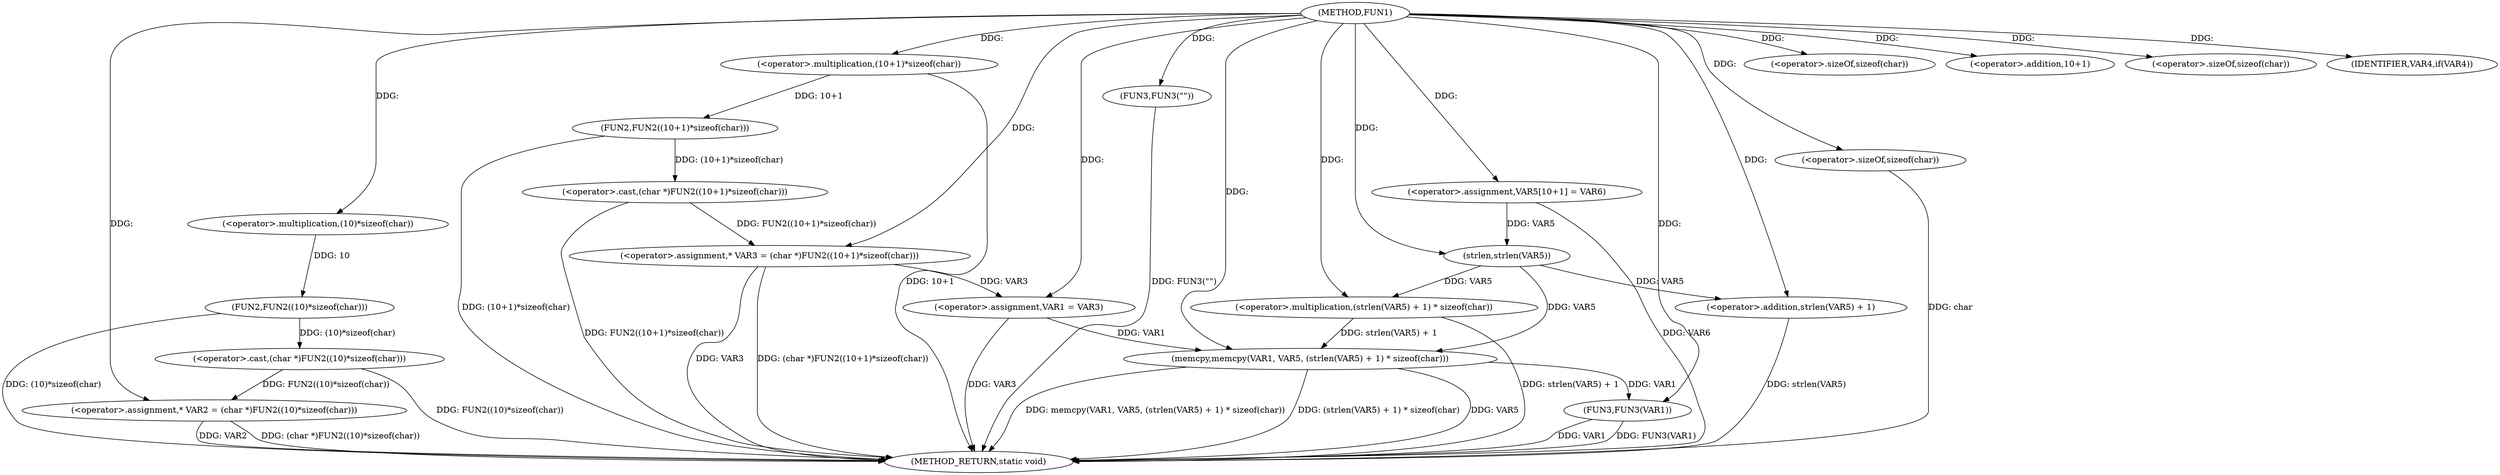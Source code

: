 digraph FUN1 {  
"1000100" [label = "(METHOD,FUN1)" ]
"1000152" [label = "(METHOD_RETURN,static void)" ]
"1000104" [label = "(<operator>.assignment,* VAR2 = (char *)FUN2((10)*sizeof(char)))" ]
"1000106" [label = "(<operator>.cast,(char *)FUN2((10)*sizeof(char)))" ]
"1000108" [label = "(FUN2,FUN2((10)*sizeof(char)))" ]
"1000109" [label = "(<operator>.multiplication,(10)*sizeof(char))" ]
"1000111" [label = "(<operator>.sizeOf,sizeof(char))" ]
"1000114" [label = "(<operator>.assignment,* VAR3 = (char *)FUN2((10+1)*sizeof(char)))" ]
"1000116" [label = "(<operator>.cast,(char *)FUN2((10+1)*sizeof(char)))" ]
"1000118" [label = "(FUN2,FUN2((10+1)*sizeof(char)))" ]
"1000119" [label = "(<operator>.multiplication,(10+1)*sizeof(char))" ]
"1000120" [label = "(<operator>.addition,10+1)" ]
"1000123" [label = "(<operator>.sizeOf,sizeof(char))" ]
"1000126" [label = "(IDENTIFIER,VAR4,if(VAR4))" ]
"1000128" [label = "(FUN3,FUN3(\"\"))" ]
"1000132" [label = "(<operator>.assignment,VAR1 = VAR3)" ]
"1000137" [label = "(<operator>.assignment,VAR5[10+1] = VAR6)" ]
"1000140" [label = "(memcpy,memcpy(VAR1, VAR5, (strlen(VAR5) + 1) * sizeof(char)))" ]
"1000143" [label = "(<operator>.multiplication,(strlen(VAR5) + 1) * sizeof(char))" ]
"1000144" [label = "(<operator>.addition,strlen(VAR5) + 1)" ]
"1000145" [label = "(strlen,strlen(VAR5))" ]
"1000148" [label = "(<operator>.sizeOf,sizeof(char))" ]
"1000150" [label = "(FUN3,FUN3(VAR1))" ]
  "1000140" -> "1000152"  [ label = "DDG: VAR5"] 
  "1000106" -> "1000152"  [ label = "DDG: FUN2((10)*sizeof(char))"] 
  "1000150" -> "1000152"  [ label = "DDG: VAR1"] 
  "1000104" -> "1000152"  [ label = "DDG: VAR2"] 
  "1000140" -> "1000152"  [ label = "DDG: memcpy(VAR1, VAR5, (strlen(VAR5) + 1) * sizeof(char))"] 
  "1000114" -> "1000152"  [ label = "DDG: VAR3"] 
  "1000116" -> "1000152"  [ label = "DDG: FUN2((10+1)*sizeof(char))"] 
  "1000119" -> "1000152"  [ label = "DDG: 10+1"] 
  "1000150" -> "1000152"  [ label = "DDG: FUN3(VAR1)"] 
  "1000128" -> "1000152"  [ label = "DDG: FUN3(\"\")"] 
  "1000118" -> "1000152"  [ label = "DDG: (10+1)*sizeof(char)"] 
  "1000114" -> "1000152"  [ label = "DDG: (char *)FUN2((10+1)*sizeof(char))"] 
  "1000137" -> "1000152"  [ label = "DDG: VAR6"] 
  "1000143" -> "1000152"  [ label = "DDG: strlen(VAR5) + 1"] 
  "1000132" -> "1000152"  [ label = "DDG: VAR3"] 
  "1000148" -> "1000152"  [ label = "DDG: char"] 
  "1000140" -> "1000152"  [ label = "DDG: (strlen(VAR5) + 1) * sizeof(char)"] 
  "1000144" -> "1000152"  [ label = "DDG: strlen(VAR5)"] 
  "1000104" -> "1000152"  [ label = "DDG: (char *)FUN2((10)*sizeof(char))"] 
  "1000108" -> "1000152"  [ label = "DDG: (10)*sizeof(char)"] 
  "1000106" -> "1000104"  [ label = "DDG: FUN2((10)*sizeof(char))"] 
  "1000100" -> "1000104"  [ label = "DDG: "] 
  "1000108" -> "1000106"  [ label = "DDG: (10)*sizeof(char)"] 
  "1000109" -> "1000108"  [ label = "DDG: 10"] 
  "1000100" -> "1000109"  [ label = "DDG: "] 
  "1000100" -> "1000111"  [ label = "DDG: "] 
  "1000116" -> "1000114"  [ label = "DDG: FUN2((10+1)*sizeof(char))"] 
  "1000100" -> "1000114"  [ label = "DDG: "] 
  "1000118" -> "1000116"  [ label = "DDG: (10+1)*sizeof(char)"] 
  "1000119" -> "1000118"  [ label = "DDG: 10+1"] 
  "1000100" -> "1000119"  [ label = "DDG: "] 
  "1000100" -> "1000120"  [ label = "DDG: "] 
  "1000100" -> "1000123"  [ label = "DDG: "] 
  "1000100" -> "1000126"  [ label = "DDG: "] 
  "1000100" -> "1000128"  [ label = "DDG: "] 
  "1000114" -> "1000132"  [ label = "DDG: VAR3"] 
  "1000100" -> "1000132"  [ label = "DDG: "] 
  "1000100" -> "1000137"  [ label = "DDG: "] 
  "1000132" -> "1000140"  [ label = "DDG: VAR1"] 
  "1000100" -> "1000140"  [ label = "DDG: "] 
  "1000145" -> "1000140"  [ label = "DDG: VAR5"] 
  "1000143" -> "1000140"  [ label = "DDG: strlen(VAR5) + 1"] 
  "1000145" -> "1000143"  [ label = "DDG: VAR5"] 
  "1000100" -> "1000143"  [ label = "DDG: "] 
  "1000145" -> "1000144"  [ label = "DDG: VAR5"] 
  "1000137" -> "1000145"  [ label = "DDG: VAR5"] 
  "1000100" -> "1000145"  [ label = "DDG: "] 
  "1000100" -> "1000144"  [ label = "DDG: "] 
  "1000100" -> "1000148"  [ label = "DDG: "] 
  "1000140" -> "1000150"  [ label = "DDG: VAR1"] 
  "1000100" -> "1000150"  [ label = "DDG: "] 
}
